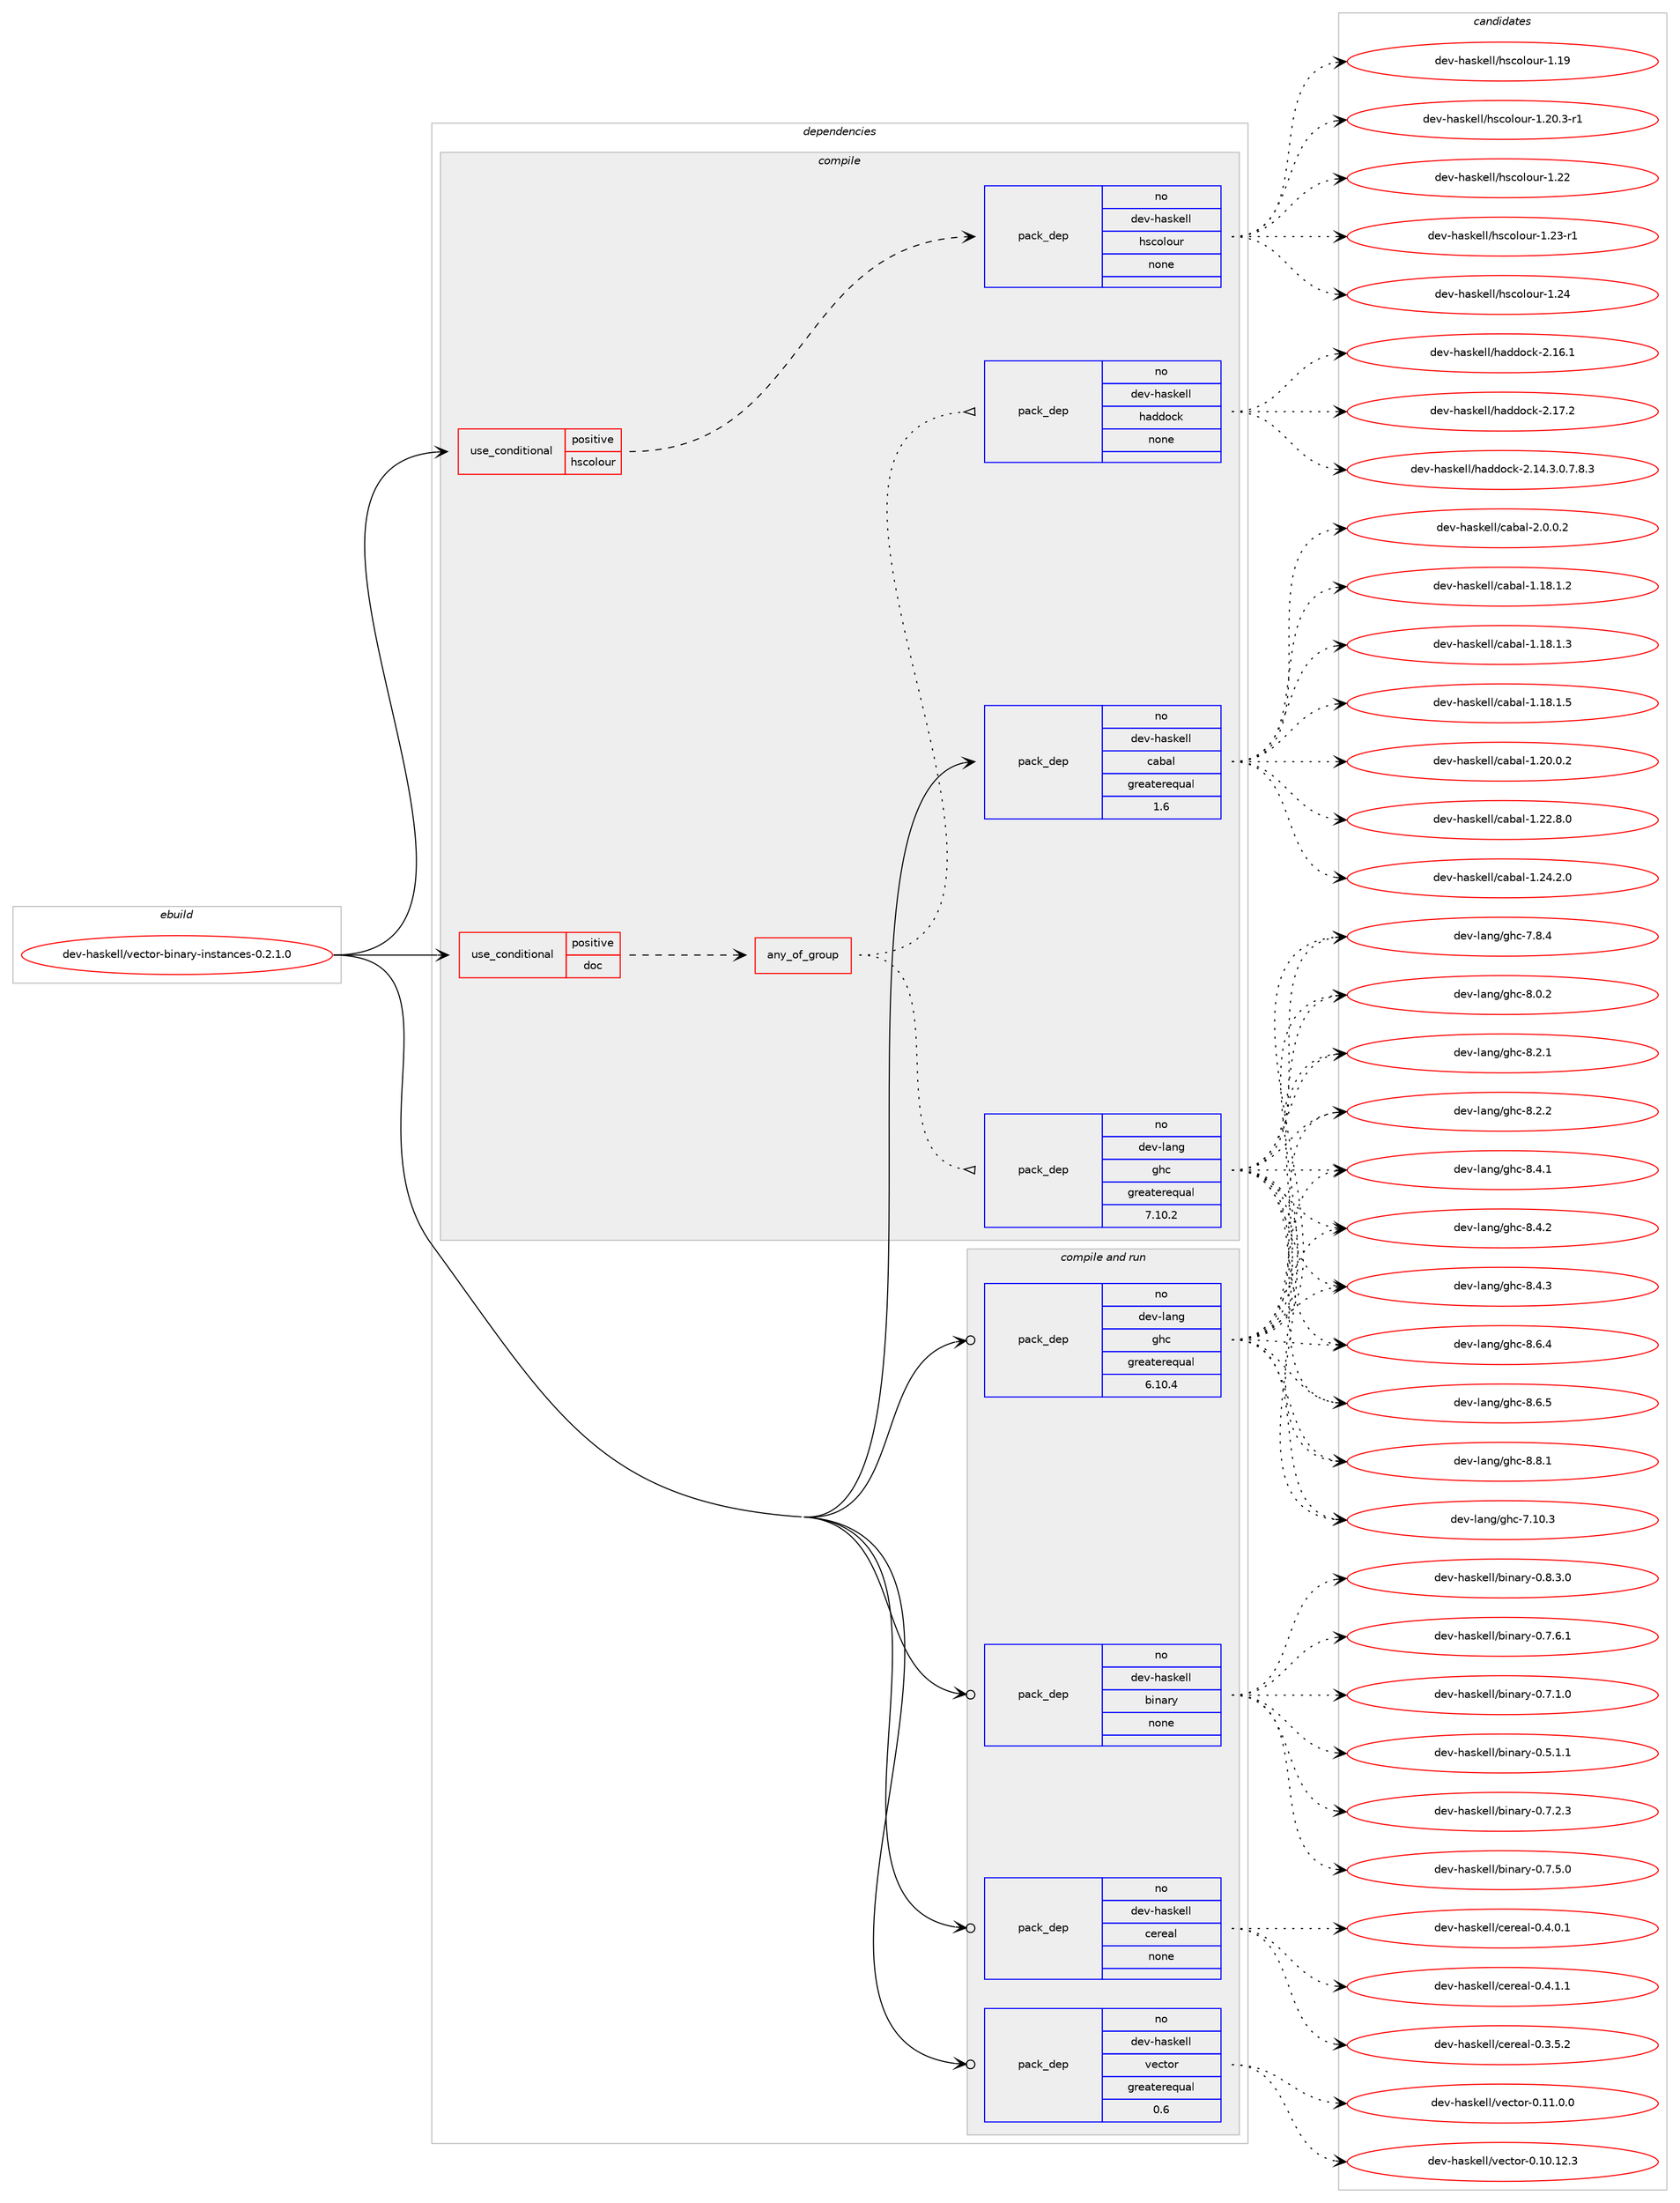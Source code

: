 digraph prolog {

# *************
# Graph options
# *************

newrank=true;
concentrate=true;
compound=true;
graph [rankdir=LR,fontname=Helvetica,fontsize=10,ranksep=1.5];#, ranksep=2.5, nodesep=0.2];
edge  [arrowhead=vee];
node  [fontname=Helvetica,fontsize=10];

# **********
# The ebuild
# **********

subgraph cluster_leftcol {
color=gray;
rank=same;
label=<<i>ebuild</i>>;
id [label="dev-haskell/vector-binary-instances-0.2.1.0", color=red, width=4, href="../dev-haskell/vector-binary-instances-0.2.1.0.svg"];
}

# ****************
# The dependencies
# ****************

subgraph cluster_midcol {
color=gray;
label=<<i>dependencies</i>>;
subgraph cluster_compile {
fillcolor="#eeeeee";
style=filled;
label=<<i>compile</i>>;
subgraph cond128088 {
dependency546977 [label=<<TABLE BORDER="0" CELLBORDER="1" CELLSPACING="0" CELLPADDING="4"><TR><TD ROWSPAN="3" CELLPADDING="10">use_conditional</TD></TR><TR><TD>positive</TD></TR><TR><TD>doc</TD></TR></TABLE>>, shape=none, color=red];
subgraph any10681 {
dependency546978 [label=<<TABLE BORDER="0" CELLBORDER="1" CELLSPACING="0" CELLPADDING="4"><TR><TD CELLPADDING="10">any_of_group</TD></TR></TABLE>>, shape=none, color=red];subgraph pack407851 {
dependency546979 [label=<<TABLE BORDER="0" CELLBORDER="1" CELLSPACING="0" CELLPADDING="4" WIDTH="220"><TR><TD ROWSPAN="6" CELLPADDING="30">pack_dep</TD></TR><TR><TD WIDTH="110">no</TD></TR><TR><TD>dev-haskell</TD></TR><TR><TD>haddock</TD></TR><TR><TD>none</TD></TR><TR><TD></TD></TR></TABLE>>, shape=none, color=blue];
}
dependency546978:e -> dependency546979:w [weight=20,style="dotted",arrowhead="oinv"];
subgraph pack407852 {
dependency546980 [label=<<TABLE BORDER="0" CELLBORDER="1" CELLSPACING="0" CELLPADDING="4" WIDTH="220"><TR><TD ROWSPAN="6" CELLPADDING="30">pack_dep</TD></TR><TR><TD WIDTH="110">no</TD></TR><TR><TD>dev-lang</TD></TR><TR><TD>ghc</TD></TR><TR><TD>greaterequal</TD></TR><TR><TD>7.10.2</TD></TR></TABLE>>, shape=none, color=blue];
}
dependency546978:e -> dependency546980:w [weight=20,style="dotted",arrowhead="oinv"];
}
dependency546977:e -> dependency546978:w [weight=20,style="dashed",arrowhead="vee"];
}
id:e -> dependency546977:w [weight=20,style="solid",arrowhead="vee"];
subgraph cond128089 {
dependency546981 [label=<<TABLE BORDER="0" CELLBORDER="1" CELLSPACING="0" CELLPADDING="4"><TR><TD ROWSPAN="3" CELLPADDING="10">use_conditional</TD></TR><TR><TD>positive</TD></TR><TR><TD>hscolour</TD></TR></TABLE>>, shape=none, color=red];
subgraph pack407853 {
dependency546982 [label=<<TABLE BORDER="0" CELLBORDER="1" CELLSPACING="0" CELLPADDING="4" WIDTH="220"><TR><TD ROWSPAN="6" CELLPADDING="30">pack_dep</TD></TR><TR><TD WIDTH="110">no</TD></TR><TR><TD>dev-haskell</TD></TR><TR><TD>hscolour</TD></TR><TR><TD>none</TD></TR><TR><TD></TD></TR></TABLE>>, shape=none, color=blue];
}
dependency546981:e -> dependency546982:w [weight=20,style="dashed",arrowhead="vee"];
}
id:e -> dependency546981:w [weight=20,style="solid",arrowhead="vee"];
subgraph pack407854 {
dependency546983 [label=<<TABLE BORDER="0" CELLBORDER="1" CELLSPACING="0" CELLPADDING="4" WIDTH="220"><TR><TD ROWSPAN="6" CELLPADDING="30">pack_dep</TD></TR><TR><TD WIDTH="110">no</TD></TR><TR><TD>dev-haskell</TD></TR><TR><TD>cabal</TD></TR><TR><TD>greaterequal</TD></TR><TR><TD>1.6</TD></TR></TABLE>>, shape=none, color=blue];
}
id:e -> dependency546983:w [weight=20,style="solid",arrowhead="vee"];
}
subgraph cluster_compileandrun {
fillcolor="#eeeeee";
style=filled;
label=<<i>compile and run</i>>;
subgraph pack407855 {
dependency546984 [label=<<TABLE BORDER="0" CELLBORDER="1" CELLSPACING="0" CELLPADDING="4" WIDTH="220"><TR><TD ROWSPAN="6" CELLPADDING="30">pack_dep</TD></TR><TR><TD WIDTH="110">no</TD></TR><TR><TD>dev-haskell</TD></TR><TR><TD>binary</TD></TR><TR><TD>none</TD></TR><TR><TD></TD></TR></TABLE>>, shape=none, color=blue];
}
id:e -> dependency546984:w [weight=20,style="solid",arrowhead="odotvee"];
subgraph pack407856 {
dependency546985 [label=<<TABLE BORDER="0" CELLBORDER="1" CELLSPACING="0" CELLPADDING="4" WIDTH="220"><TR><TD ROWSPAN="6" CELLPADDING="30">pack_dep</TD></TR><TR><TD WIDTH="110">no</TD></TR><TR><TD>dev-haskell</TD></TR><TR><TD>cereal</TD></TR><TR><TD>none</TD></TR><TR><TD></TD></TR></TABLE>>, shape=none, color=blue];
}
id:e -> dependency546985:w [weight=20,style="solid",arrowhead="odotvee"];
subgraph pack407857 {
dependency546986 [label=<<TABLE BORDER="0" CELLBORDER="1" CELLSPACING="0" CELLPADDING="4" WIDTH="220"><TR><TD ROWSPAN="6" CELLPADDING="30">pack_dep</TD></TR><TR><TD WIDTH="110">no</TD></TR><TR><TD>dev-haskell</TD></TR><TR><TD>vector</TD></TR><TR><TD>greaterequal</TD></TR><TR><TD>0.6</TD></TR></TABLE>>, shape=none, color=blue];
}
id:e -> dependency546986:w [weight=20,style="solid",arrowhead="odotvee"];
subgraph pack407858 {
dependency546987 [label=<<TABLE BORDER="0" CELLBORDER="1" CELLSPACING="0" CELLPADDING="4" WIDTH="220"><TR><TD ROWSPAN="6" CELLPADDING="30">pack_dep</TD></TR><TR><TD WIDTH="110">no</TD></TR><TR><TD>dev-lang</TD></TR><TR><TD>ghc</TD></TR><TR><TD>greaterequal</TD></TR><TR><TD>6.10.4</TD></TR></TABLE>>, shape=none, color=blue];
}
id:e -> dependency546987:w [weight=20,style="solid",arrowhead="odotvee"];
}
subgraph cluster_run {
fillcolor="#eeeeee";
style=filled;
label=<<i>run</i>>;
}
}

# **************
# The candidates
# **************

subgraph cluster_choices {
rank=same;
color=gray;
label=<<i>candidates</i>>;

subgraph choice407851 {
color=black;
nodesep=1;
choice1001011184510497115107101108108471049710010011199107455046495246514648465546564651 [label="dev-haskell/haddock-2.14.3.0.7.8.3", color=red, width=4,href="../dev-haskell/haddock-2.14.3.0.7.8.3.svg"];
choice100101118451049711510710110810847104971001001119910745504649544649 [label="dev-haskell/haddock-2.16.1", color=red, width=4,href="../dev-haskell/haddock-2.16.1.svg"];
choice100101118451049711510710110810847104971001001119910745504649554650 [label="dev-haskell/haddock-2.17.2", color=red, width=4,href="../dev-haskell/haddock-2.17.2.svg"];
dependency546979:e -> choice1001011184510497115107101108108471049710010011199107455046495246514648465546564651:w [style=dotted,weight="100"];
dependency546979:e -> choice100101118451049711510710110810847104971001001119910745504649544649:w [style=dotted,weight="100"];
dependency546979:e -> choice100101118451049711510710110810847104971001001119910745504649554650:w [style=dotted,weight="100"];
}
subgraph choice407852 {
color=black;
nodesep=1;
choice1001011184510897110103471031049945554649484651 [label="dev-lang/ghc-7.10.3", color=red, width=4,href="../dev-lang/ghc-7.10.3.svg"];
choice10010111845108971101034710310499455546564652 [label="dev-lang/ghc-7.8.4", color=red, width=4,href="../dev-lang/ghc-7.8.4.svg"];
choice10010111845108971101034710310499455646484650 [label="dev-lang/ghc-8.0.2", color=red, width=4,href="../dev-lang/ghc-8.0.2.svg"];
choice10010111845108971101034710310499455646504649 [label="dev-lang/ghc-8.2.1", color=red, width=4,href="../dev-lang/ghc-8.2.1.svg"];
choice10010111845108971101034710310499455646504650 [label="dev-lang/ghc-8.2.2", color=red, width=4,href="../dev-lang/ghc-8.2.2.svg"];
choice10010111845108971101034710310499455646524649 [label="dev-lang/ghc-8.4.1", color=red, width=4,href="../dev-lang/ghc-8.4.1.svg"];
choice10010111845108971101034710310499455646524650 [label="dev-lang/ghc-8.4.2", color=red, width=4,href="../dev-lang/ghc-8.4.2.svg"];
choice10010111845108971101034710310499455646524651 [label="dev-lang/ghc-8.4.3", color=red, width=4,href="../dev-lang/ghc-8.4.3.svg"];
choice10010111845108971101034710310499455646544652 [label="dev-lang/ghc-8.6.4", color=red, width=4,href="../dev-lang/ghc-8.6.4.svg"];
choice10010111845108971101034710310499455646544653 [label="dev-lang/ghc-8.6.5", color=red, width=4,href="../dev-lang/ghc-8.6.5.svg"];
choice10010111845108971101034710310499455646564649 [label="dev-lang/ghc-8.8.1", color=red, width=4,href="../dev-lang/ghc-8.8.1.svg"];
dependency546980:e -> choice1001011184510897110103471031049945554649484651:w [style=dotted,weight="100"];
dependency546980:e -> choice10010111845108971101034710310499455546564652:w [style=dotted,weight="100"];
dependency546980:e -> choice10010111845108971101034710310499455646484650:w [style=dotted,weight="100"];
dependency546980:e -> choice10010111845108971101034710310499455646504649:w [style=dotted,weight="100"];
dependency546980:e -> choice10010111845108971101034710310499455646504650:w [style=dotted,weight="100"];
dependency546980:e -> choice10010111845108971101034710310499455646524649:w [style=dotted,weight="100"];
dependency546980:e -> choice10010111845108971101034710310499455646524650:w [style=dotted,weight="100"];
dependency546980:e -> choice10010111845108971101034710310499455646524651:w [style=dotted,weight="100"];
dependency546980:e -> choice10010111845108971101034710310499455646544652:w [style=dotted,weight="100"];
dependency546980:e -> choice10010111845108971101034710310499455646544653:w [style=dotted,weight="100"];
dependency546980:e -> choice10010111845108971101034710310499455646564649:w [style=dotted,weight="100"];
}
subgraph choice407853 {
color=black;
nodesep=1;
choice100101118451049711510710110810847104115991111081111171144549464957 [label="dev-haskell/hscolour-1.19", color=red, width=4,href="../dev-haskell/hscolour-1.19.svg"];
choice10010111845104971151071011081084710411599111108111117114454946504846514511449 [label="dev-haskell/hscolour-1.20.3-r1", color=red, width=4,href="../dev-haskell/hscolour-1.20.3-r1.svg"];
choice100101118451049711510710110810847104115991111081111171144549465050 [label="dev-haskell/hscolour-1.22", color=red, width=4,href="../dev-haskell/hscolour-1.22.svg"];
choice1001011184510497115107101108108471041159911110811111711445494650514511449 [label="dev-haskell/hscolour-1.23-r1", color=red, width=4,href="../dev-haskell/hscolour-1.23-r1.svg"];
choice100101118451049711510710110810847104115991111081111171144549465052 [label="dev-haskell/hscolour-1.24", color=red, width=4,href="../dev-haskell/hscolour-1.24.svg"];
dependency546982:e -> choice100101118451049711510710110810847104115991111081111171144549464957:w [style=dotted,weight="100"];
dependency546982:e -> choice10010111845104971151071011081084710411599111108111117114454946504846514511449:w [style=dotted,weight="100"];
dependency546982:e -> choice100101118451049711510710110810847104115991111081111171144549465050:w [style=dotted,weight="100"];
dependency546982:e -> choice1001011184510497115107101108108471041159911110811111711445494650514511449:w [style=dotted,weight="100"];
dependency546982:e -> choice100101118451049711510710110810847104115991111081111171144549465052:w [style=dotted,weight="100"];
}
subgraph choice407854 {
color=black;
nodesep=1;
choice10010111845104971151071011081084799979897108454946495646494650 [label="dev-haskell/cabal-1.18.1.2", color=red, width=4,href="../dev-haskell/cabal-1.18.1.2.svg"];
choice10010111845104971151071011081084799979897108454946495646494651 [label="dev-haskell/cabal-1.18.1.3", color=red, width=4,href="../dev-haskell/cabal-1.18.1.3.svg"];
choice10010111845104971151071011081084799979897108454946495646494653 [label="dev-haskell/cabal-1.18.1.5", color=red, width=4,href="../dev-haskell/cabal-1.18.1.5.svg"];
choice10010111845104971151071011081084799979897108454946504846484650 [label="dev-haskell/cabal-1.20.0.2", color=red, width=4,href="../dev-haskell/cabal-1.20.0.2.svg"];
choice10010111845104971151071011081084799979897108454946505046564648 [label="dev-haskell/cabal-1.22.8.0", color=red, width=4,href="../dev-haskell/cabal-1.22.8.0.svg"];
choice10010111845104971151071011081084799979897108454946505246504648 [label="dev-haskell/cabal-1.24.2.0", color=red, width=4,href="../dev-haskell/cabal-1.24.2.0.svg"];
choice100101118451049711510710110810847999798971084550464846484650 [label="dev-haskell/cabal-2.0.0.2", color=red, width=4,href="../dev-haskell/cabal-2.0.0.2.svg"];
dependency546983:e -> choice10010111845104971151071011081084799979897108454946495646494650:w [style=dotted,weight="100"];
dependency546983:e -> choice10010111845104971151071011081084799979897108454946495646494651:w [style=dotted,weight="100"];
dependency546983:e -> choice10010111845104971151071011081084799979897108454946495646494653:w [style=dotted,weight="100"];
dependency546983:e -> choice10010111845104971151071011081084799979897108454946504846484650:w [style=dotted,weight="100"];
dependency546983:e -> choice10010111845104971151071011081084799979897108454946505046564648:w [style=dotted,weight="100"];
dependency546983:e -> choice10010111845104971151071011081084799979897108454946505246504648:w [style=dotted,weight="100"];
dependency546983:e -> choice100101118451049711510710110810847999798971084550464846484650:w [style=dotted,weight="100"];
}
subgraph choice407855 {
color=black;
nodesep=1;
choice10010111845104971151071011081084798105110971141214548465346494649 [label="dev-haskell/binary-0.5.1.1", color=red, width=4,href="../dev-haskell/binary-0.5.1.1.svg"];
choice10010111845104971151071011081084798105110971141214548465546494648 [label="dev-haskell/binary-0.7.1.0", color=red, width=4,href="../dev-haskell/binary-0.7.1.0.svg"];
choice10010111845104971151071011081084798105110971141214548465546504651 [label="dev-haskell/binary-0.7.2.3", color=red, width=4,href="../dev-haskell/binary-0.7.2.3.svg"];
choice10010111845104971151071011081084798105110971141214548465546534648 [label="dev-haskell/binary-0.7.5.0", color=red, width=4,href="../dev-haskell/binary-0.7.5.0.svg"];
choice10010111845104971151071011081084798105110971141214548465546544649 [label="dev-haskell/binary-0.7.6.1", color=red, width=4,href="../dev-haskell/binary-0.7.6.1.svg"];
choice10010111845104971151071011081084798105110971141214548465646514648 [label="dev-haskell/binary-0.8.3.0", color=red, width=4,href="../dev-haskell/binary-0.8.3.0.svg"];
dependency546984:e -> choice10010111845104971151071011081084798105110971141214548465346494649:w [style=dotted,weight="100"];
dependency546984:e -> choice10010111845104971151071011081084798105110971141214548465546494648:w [style=dotted,weight="100"];
dependency546984:e -> choice10010111845104971151071011081084798105110971141214548465546504651:w [style=dotted,weight="100"];
dependency546984:e -> choice10010111845104971151071011081084798105110971141214548465546534648:w [style=dotted,weight="100"];
dependency546984:e -> choice10010111845104971151071011081084798105110971141214548465546544649:w [style=dotted,weight="100"];
dependency546984:e -> choice10010111845104971151071011081084798105110971141214548465646514648:w [style=dotted,weight="100"];
}
subgraph choice407856 {
color=black;
nodesep=1;
choice10010111845104971151071011081084799101114101971084548465146534650 [label="dev-haskell/cereal-0.3.5.2", color=red, width=4,href="../dev-haskell/cereal-0.3.5.2.svg"];
choice10010111845104971151071011081084799101114101971084548465246484649 [label="dev-haskell/cereal-0.4.0.1", color=red, width=4,href="../dev-haskell/cereal-0.4.0.1.svg"];
choice10010111845104971151071011081084799101114101971084548465246494649 [label="dev-haskell/cereal-0.4.1.1", color=red, width=4,href="../dev-haskell/cereal-0.4.1.1.svg"];
dependency546985:e -> choice10010111845104971151071011081084799101114101971084548465146534650:w [style=dotted,weight="100"];
dependency546985:e -> choice10010111845104971151071011081084799101114101971084548465246484649:w [style=dotted,weight="100"];
dependency546985:e -> choice10010111845104971151071011081084799101114101971084548465246494649:w [style=dotted,weight="100"];
}
subgraph choice407857 {
color=black;
nodesep=1;
choice1001011184510497115107101108108471181019911611111445484649484649504651 [label="dev-haskell/vector-0.10.12.3", color=red, width=4,href="../dev-haskell/vector-0.10.12.3.svg"];
choice10010111845104971151071011081084711810199116111114454846494946484648 [label="dev-haskell/vector-0.11.0.0", color=red, width=4,href="../dev-haskell/vector-0.11.0.0.svg"];
dependency546986:e -> choice1001011184510497115107101108108471181019911611111445484649484649504651:w [style=dotted,weight="100"];
dependency546986:e -> choice10010111845104971151071011081084711810199116111114454846494946484648:w [style=dotted,weight="100"];
}
subgraph choice407858 {
color=black;
nodesep=1;
choice1001011184510897110103471031049945554649484651 [label="dev-lang/ghc-7.10.3", color=red, width=4,href="../dev-lang/ghc-7.10.3.svg"];
choice10010111845108971101034710310499455546564652 [label="dev-lang/ghc-7.8.4", color=red, width=4,href="../dev-lang/ghc-7.8.4.svg"];
choice10010111845108971101034710310499455646484650 [label="dev-lang/ghc-8.0.2", color=red, width=4,href="../dev-lang/ghc-8.0.2.svg"];
choice10010111845108971101034710310499455646504649 [label="dev-lang/ghc-8.2.1", color=red, width=4,href="../dev-lang/ghc-8.2.1.svg"];
choice10010111845108971101034710310499455646504650 [label="dev-lang/ghc-8.2.2", color=red, width=4,href="../dev-lang/ghc-8.2.2.svg"];
choice10010111845108971101034710310499455646524649 [label="dev-lang/ghc-8.4.1", color=red, width=4,href="../dev-lang/ghc-8.4.1.svg"];
choice10010111845108971101034710310499455646524650 [label="dev-lang/ghc-8.4.2", color=red, width=4,href="../dev-lang/ghc-8.4.2.svg"];
choice10010111845108971101034710310499455646524651 [label="dev-lang/ghc-8.4.3", color=red, width=4,href="../dev-lang/ghc-8.4.3.svg"];
choice10010111845108971101034710310499455646544652 [label="dev-lang/ghc-8.6.4", color=red, width=4,href="../dev-lang/ghc-8.6.4.svg"];
choice10010111845108971101034710310499455646544653 [label="dev-lang/ghc-8.6.5", color=red, width=4,href="../dev-lang/ghc-8.6.5.svg"];
choice10010111845108971101034710310499455646564649 [label="dev-lang/ghc-8.8.1", color=red, width=4,href="../dev-lang/ghc-8.8.1.svg"];
dependency546987:e -> choice1001011184510897110103471031049945554649484651:w [style=dotted,weight="100"];
dependency546987:e -> choice10010111845108971101034710310499455546564652:w [style=dotted,weight="100"];
dependency546987:e -> choice10010111845108971101034710310499455646484650:w [style=dotted,weight="100"];
dependency546987:e -> choice10010111845108971101034710310499455646504649:w [style=dotted,weight="100"];
dependency546987:e -> choice10010111845108971101034710310499455646504650:w [style=dotted,weight="100"];
dependency546987:e -> choice10010111845108971101034710310499455646524649:w [style=dotted,weight="100"];
dependency546987:e -> choice10010111845108971101034710310499455646524650:w [style=dotted,weight="100"];
dependency546987:e -> choice10010111845108971101034710310499455646524651:w [style=dotted,weight="100"];
dependency546987:e -> choice10010111845108971101034710310499455646544652:w [style=dotted,weight="100"];
dependency546987:e -> choice10010111845108971101034710310499455646544653:w [style=dotted,weight="100"];
dependency546987:e -> choice10010111845108971101034710310499455646564649:w [style=dotted,weight="100"];
}
}

}
